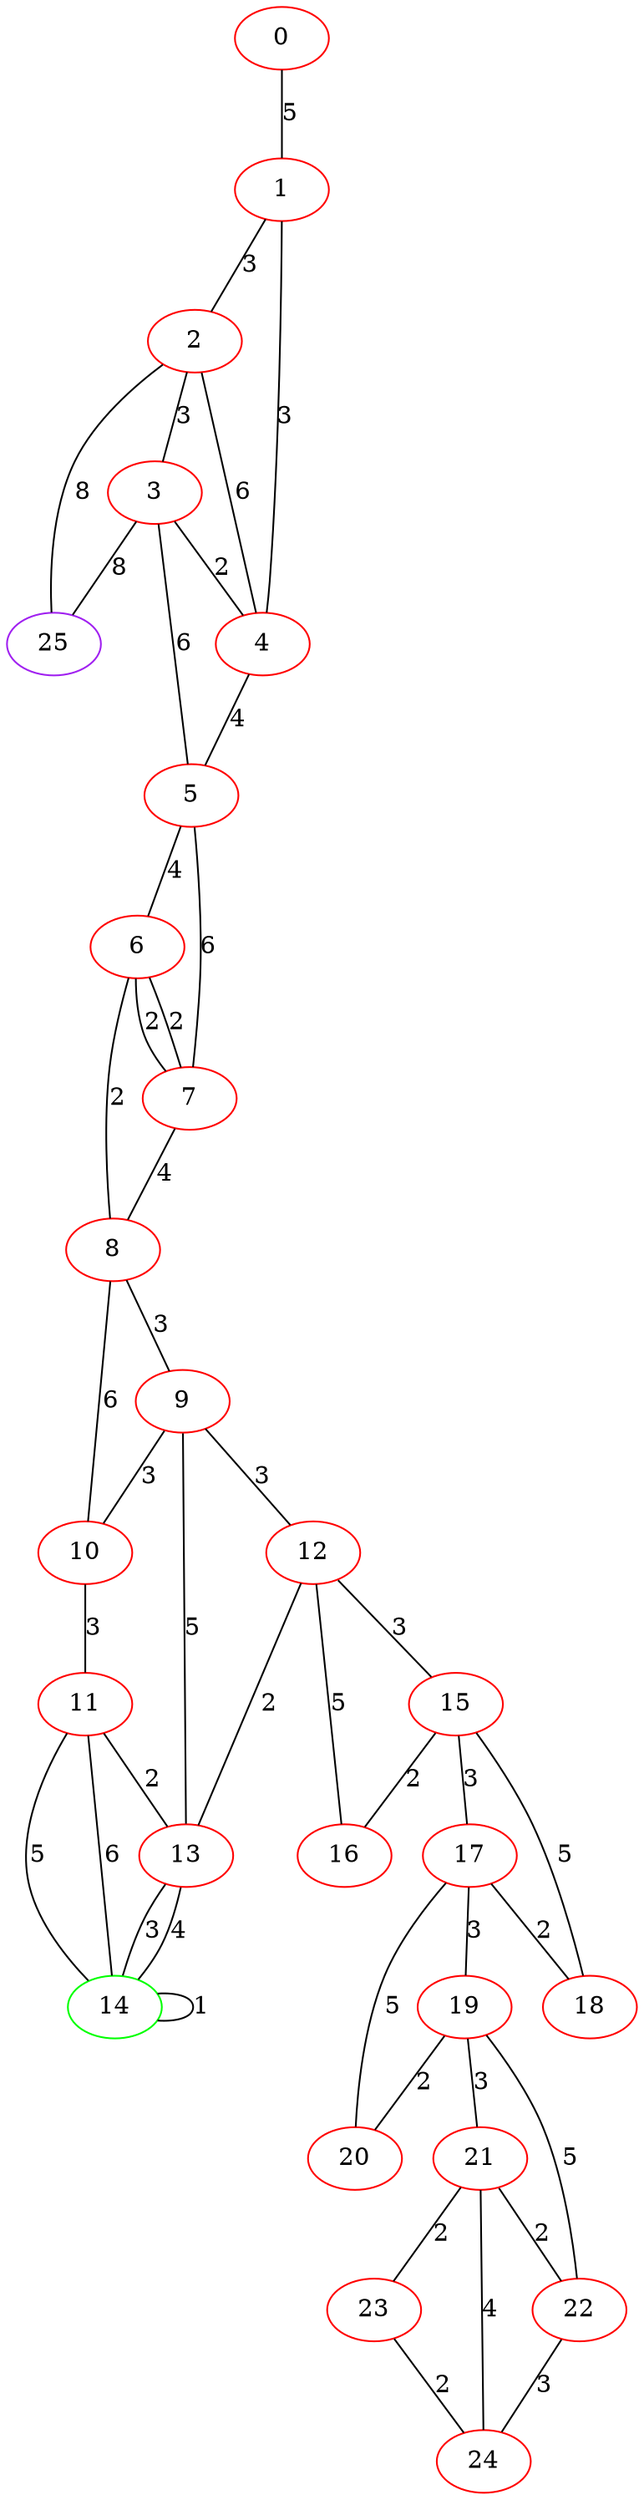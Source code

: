 graph "" {
0 [color=red, weight=1];
1 [color=red, weight=1];
2 [color=red, weight=1];
3 [color=red, weight=1];
4 [color=red, weight=1];
5 [color=red, weight=1];
6 [color=red, weight=1];
7 [color=red, weight=1];
8 [color=red, weight=1];
9 [color=red, weight=1];
10 [color=red, weight=1];
11 [color=red, weight=1];
12 [color=red, weight=1];
13 [color=red, weight=1];
14 [color=green, weight=2];
15 [color=red, weight=1];
16 [color=red, weight=1];
17 [color=red, weight=1];
18 [color=red, weight=1];
19 [color=red, weight=1];
20 [color=red, weight=1];
21 [color=red, weight=1];
22 [color=red, weight=1];
23 [color=red, weight=1];
24 [color=red, weight=1];
25 [color=purple, weight=4];
0 -- 1  [key=0, label=5];
1 -- 2  [key=0, label=3];
1 -- 4  [key=0, label=3];
2 -- 3  [key=0, label=3];
2 -- 4  [key=0, label=6];
2 -- 25  [key=0, label=8];
3 -- 25  [key=0, label=8];
3 -- 4  [key=0, label=2];
3 -- 5  [key=0, label=6];
4 -- 5  [key=0, label=4];
5 -- 6  [key=0, label=4];
5 -- 7  [key=0, label=6];
6 -- 8  [key=0, label=2];
6 -- 7  [key=0, label=2];
6 -- 7  [key=1, label=2];
7 -- 8  [key=0, label=4];
8 -- 9  [key=0, label=3];
8 -- 10  [key=0, label=6];
9 -- 10  [key=0, label=3];
9 -- 12  [key=0, label=3];
9 -- 13  [key=0, label=5];
10 -- 11  [key=0, label=3];
11 -- 13  [key=0, label=2];
11 -- 14  [key=0, label=5];
11 -- 14  [key=1, label=6];
12 -- 16  [key=0, label=5];
12 -- 13  [key=0, label=2];
12 -- 15  [key=0, label=3];
13 -- 14  [key=0, label=3];
13 -- 14  [key=1, label=4];
14 -- 14  [key=0, label=1];
15 -- 16  [key=0, label=2];
15 -- 17  [key=0, label=3];
15 -- 18  [key=0, label=5];
17 -- 18  [key=0, label=2];
17 -- 19  [key=0, label=3];
17 -- 20  [key=0, label=5];
19 -- 20  [key=0, label=2];
19 -- 21  [key=0, label=3];
19 -- 22  [key=0, label=5];
21 -- 24  [key=0, label=4];
21 -- 22  [key=0, label=2];
21 -- 23  [key=0, label=2];
22 -- 24  [key=0, label=3];
23 -- 24  [key=0, label=2];
}

